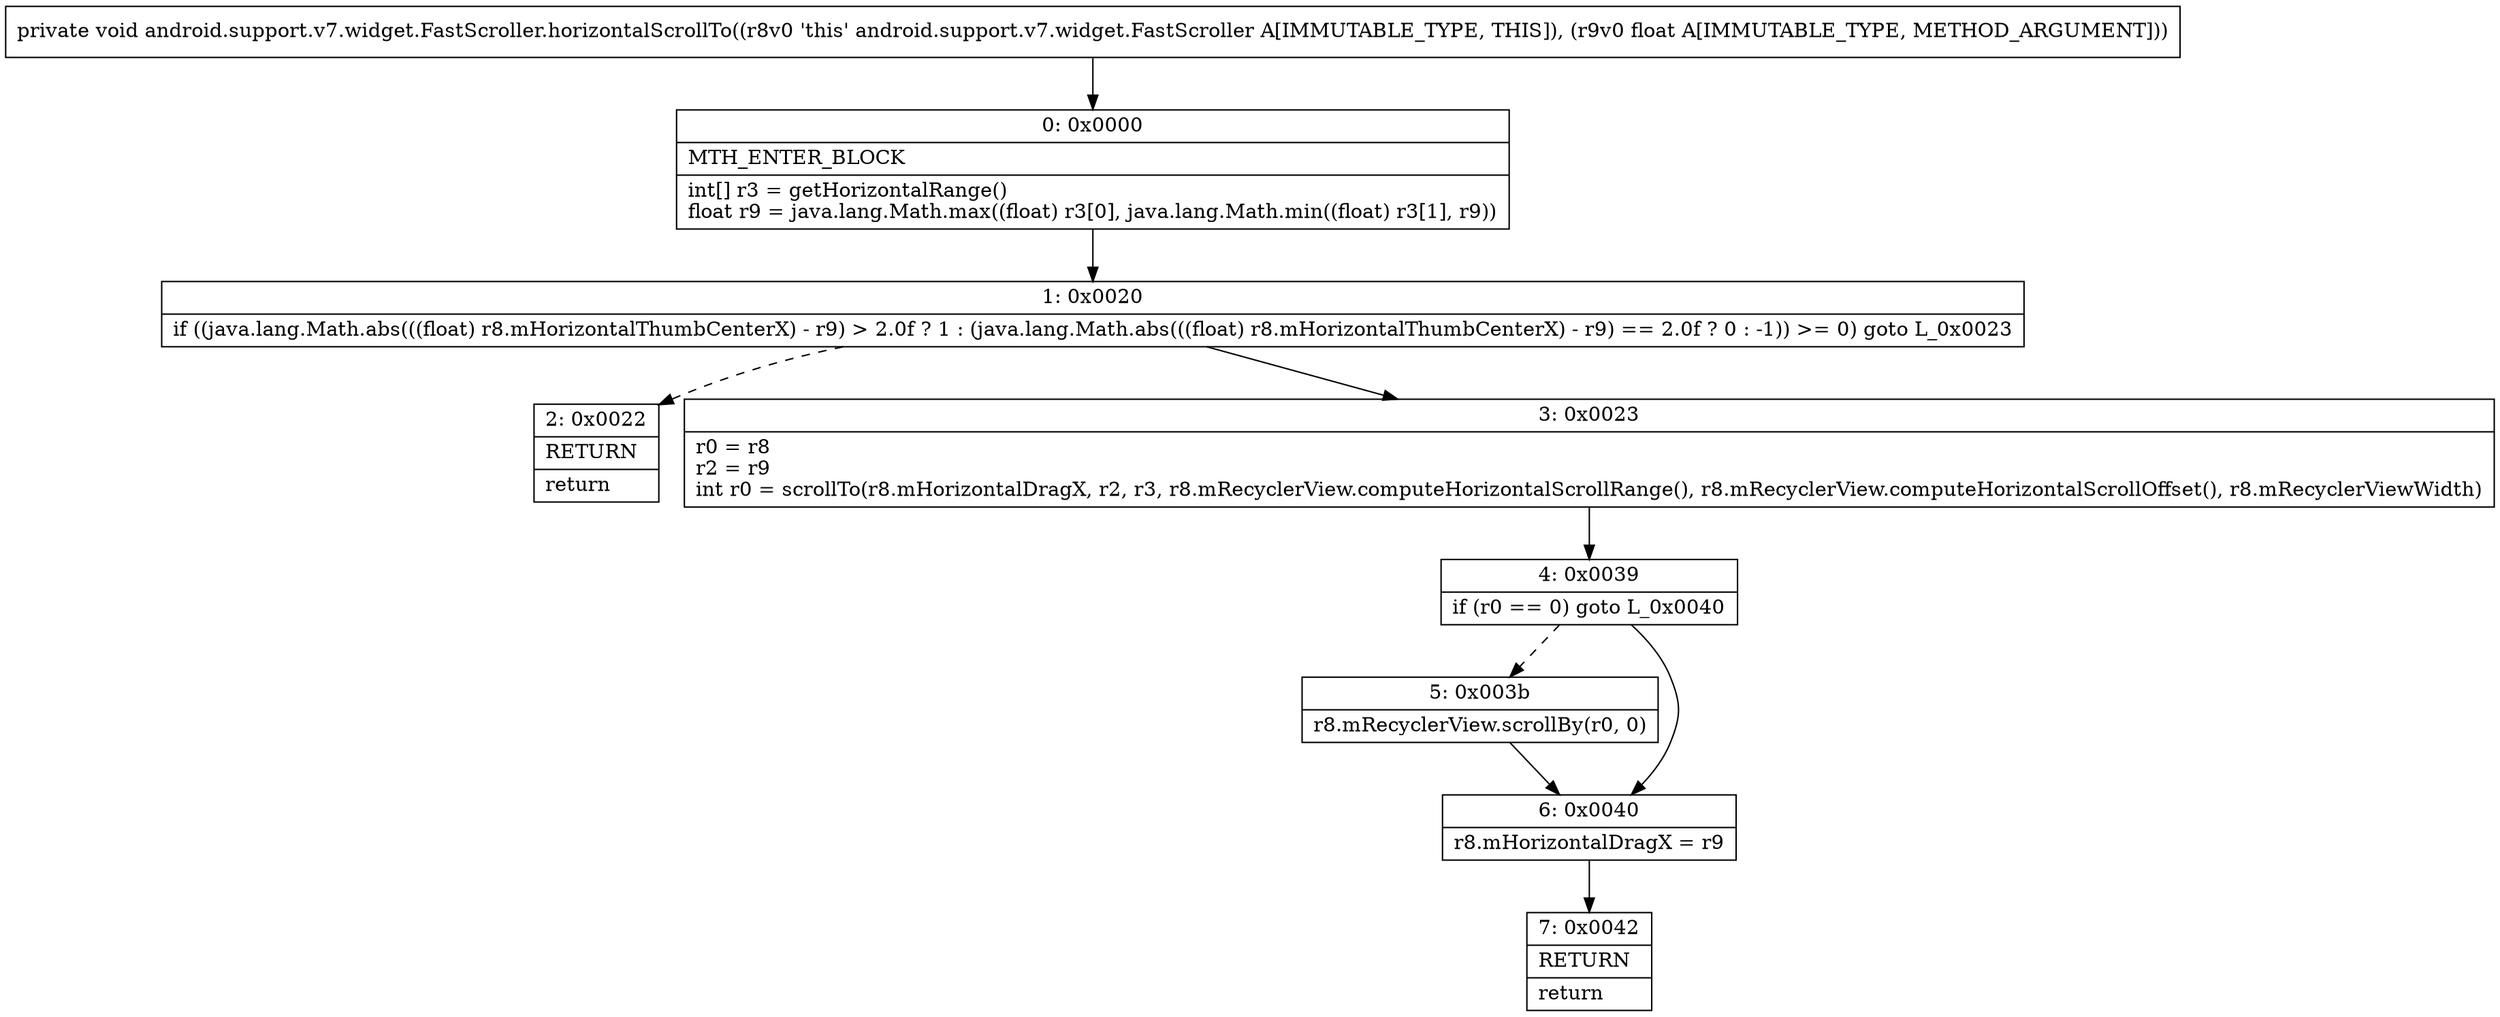 digraph "CFG forandroid.support.v7.widget.FastScroller.horizontalScrollTo(F)V" {
Node_0 [shape=record,label="{0\:\ 0x0000|MTH_ENTER_BLOCK\l|int[] r3 = getHorizontalRange()\lfloat r9 = java.lang.Math.max((float) r3[0], java.lang.Math.min((float) r3[1], r9))\l}"];
Node_1 [shape=record,label="{1\:\ 0x0020|if ((java.lang.Math.abs(((float) r8.mHorizontalThumbCenterX) \- r9) \> 2.0f ? 1 : (java.lang.Math.abs(((float) r8.mHorizontalThumbCenterX) \- r9) == 2.0f ? 0 : \-1)) \>= 0) goto L_0x0023\l}"];
Node_2 [shape=record,label="{2\:\ 0x0022|RETURN\l|return\l}"];
Node_3 [shape=record,label="{3\:\ 0x0023|r0 = r8\lr2 = r9\lint r0 = scrollTo(r8.mHorizontalDragX, r2, r3, r8.mRecyclerView.computeHorizontalScrollRange(), r8.mRecyclerView.computeHorizontalScrollOffset(), r8.mRecyclerViewWidth)\l}"];
Node_4 [shape=record,label="{4\:\ 0x0039|if (r0 == 0) goto L_0x0040\l}"];
Node_5 [shape=record,label="{5\:\ 0x003b|r8.mRecyclerView.scrollBy(r0, 0)\l}"];
Node_6 [shape=record,label="{6\:\ 0x0040|r8.mHorizontalDragX = r9\l}"];
Node_7 [shape=record,label="{7\:\ 0x0042|RETURN\l|return\l}"];
MethodNode[shape=record,label="{private void android.support.v7.widget.FastScroller.horizontalScrollTo((r8v0 'this' android.support.v7.widget.FastScroller A[IMMUTABLE_TYPE, THIS]), (r9v0 float A[IMMUTABLE_TYPE, METHOD_ARGUMENT])) }"];
MethodNode -> Node_0;
Node_0 -> Node_1;
Node_1 -> Node_2[style=dashed];
Node_1 -> Node_3;
Node_3 -> Node_4;
Node_4 -> Node_5[style=dashed];
Node_4 -> Node_6;
Node_5 -> Node_6;
Node_6 -> Node_7;
}

